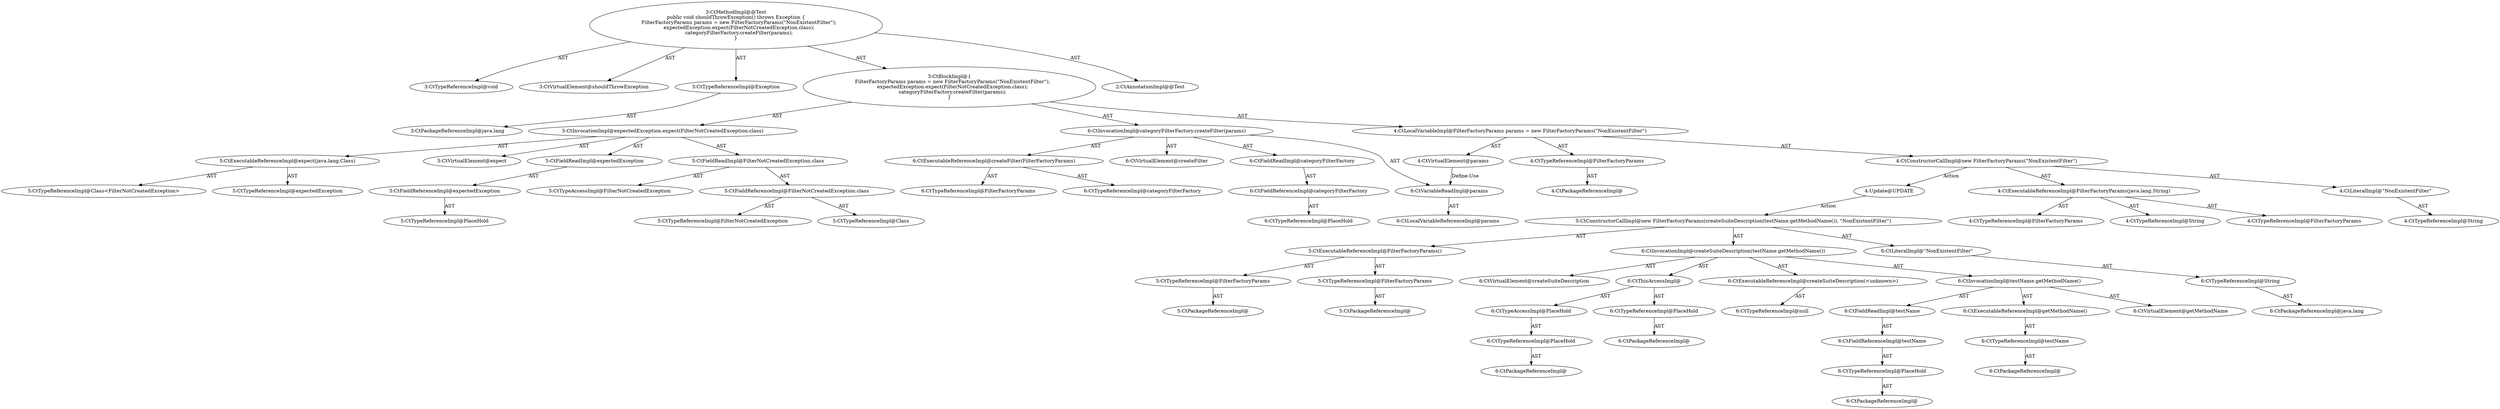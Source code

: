 digraph "shouldThrowException#?" {
0 [label="3:CtTypeReferenceImpl@void" shape=ellipse]
1 [label="3:CtVirtualElement@shouldThrowException" shape=ellipse]
2 [label="3:CtTypeReferenceImpl@Exception" shape=ellipse]
3 [label="3:CtPackageReferenceImpl@java.lang" shape=ellipse]
4 [label="4:CtTypeReferenceImpl@FilterFactoryParams" shape=ellipse]
5 [label="4:CtPackageReferenceImpl@" shape=ellipse]
6 [label="4:CtExecutableReferenceImpl@FilterFactoryParams(java.lang.String)" shape=ellipse]
7 [label="4:CtTypeReferenceImpl@FilterFactoryParams" shape=ellipse]
8 [label="4:CtTypeReferenceImpl@FilterFactoryParams" shape=ellipse]
9 [label="4:CtTypeReferenceImpl@String" shape=ellipse]
10 [label="4:CtLiteralImpl@\"NonExistentFilter\"" shape=ellipse]
11 [label="4:CtTypeReferenceImpl@String" shape=ellipse]
12 [label="4:CtConstructorCallImpl@new FilterFactoryParams(\"NonExistentFilter\")" shape=ellipse]
13 [label="4:CtVirtualElement@params" shape=ellipse]
14 [label="4:CtLocalVariableImpl@FilterFactoryParams params = new FilterFactoryParams(\"NonExistentFilter\")" shape=ellipse]
15 [label="5:CtExecutableReferenceImpl@expect(java.lang.Class)" shape=ellipse]
16 [label="5:CtTypeReferenceImpl@expectedException" shape=ellipse]
17 [label="5:CtTypeReferenceImpl@Class<FilterNotCreatedException>" shape=ellipse]
18 [label="5:CtVirtualElement@expect" shape=ellipse]
19 [label="5:CtFieldReferenceImpl@expectedException" shape=ellipse]
20 [label="5:CtTypeReferenceImpl@PlaceHold" shape=ellipse]
21 [label="5:CtFieldReadImpl@expectedException" shape=ellipse]
22 [label="5:CtFieldReferenceImpl@FilterNotCreatedException.class" shape=ellipse]
23 [label="5:CtTypeReferenceImpl@FilterNotCreatedException" shape=ellipse]
24 [label="5:CtTypeReferenceImpl@Class" shape=ellipse]
25 [label="5:CtFieldReadImpl@FilterNotCreatedException.class" shape=ellipse]
26 [label="5:CtTypeAccessImpl@FilterNotCreatedException" shape=ellipse]
27 [label="5:CtInvocationImpl@expectedException.expect(FilterNotCreatedException.class)" shape=ellipse]
28 [label="6:CtExecutableReferenceImpl@createFilter(FilterFactoryParams)" shape=ellipse]
29 [label="6:CtTypeReferenceImpl@categoryFilterFactory" shape=ellipse]
30 [label="6:CtTypeReferenceImpl@FilterFactoryParams" shape=ellipse]
31 [label="6:CtVirtualElement@createFilter" shape=ellipse]
32 [label="6:CtFieldReferenceImpl@categoryFilterFactory" shape=ellipse]
33 [label="6:CtTypeReferenceImpl@PlaceHold" shape=ellipse]
34 [label="6:CtFieldReadImpl@categoryFilterFactory" shape=ellipse]
35 [label="6:CtVariableReadImpl@params" shape=ellipse]
36 [label="6:CtLocalVariableReferenceImpl@params" shape=ellipse]
37 [label="6:CtInvocationImpl@categoryFilterFactory.createFilter(params)" shape=ellipse]
38 [label="3:CtBlockImpl@\{
    FilterFactoryParams params = new FilterFactoryParams(\"NonExistentFilter\");
    expectedException.expect(FilterNotCreatedException.class);
    categoryFilterFactory.createFilter(params);
\}" shape=ellipse]
39 [label="3:CtMethodImpl@@Test
public void shouldThrowException() throws Exception \{
    FilterFactoryParams params = new FilterFactoryParams(\"NonExistentFilter\");
    expectedException.expect(FilterNotCreatedException.class);
    categoryFilterFactory.createFilter(params);
\}" shape=ellipse]
40 [label="2:CtAnnotationImpl@@Test" shape=ellipse]
41 [label="4:Update@UPDATE" shape=ellipse]
42 [label="5:CtPackageReferenceImpl@" shape=ellipse]
43 [label="5:CtTypeReferenceImpl@FilterFactoryParams" shape=ellipse]
44 [label="5:CtPackageReferenceImpl@" shape=ellipse]
45 [label="5:CtTypeReferenceImpl@FilterFactoryParams" shape=ellipse]
46 [label="5:CtExecutableReferenceImpl@FilterFactoryParams()" shape=ellipse]
47 [label="6:CtPackageReferenceImpl@" shape=ellipse]
48 [label="6:CtTypeReferenceImpl@PlaceHold" shape=ellipse]
49 [label="6:CtPackageReferenceImpl@" shape=ellipse]
50 [label="6:CtTypeReferenceImpl@PlaceHold" shape=ellipse]
51 [label="6:CtTypeAccessImpl@PlaceHold" shape=ellipse]
52 [label="6:CtThisAccessImpl@" shape=ellipse]
53 [label="6:CtTypeReferenceImpl@null" shape=ellipse]
54 [label="6:CtExecutableReferenceImpl@createSuiteDescription(<unknown>)" shape=ellipse]
55 [label="6:CtPackageReferenceImpl@" shape=ellipse]
56 [label="6:CtTypeReferenceImpl@PlaceHold" shape=ellipse]
57 [label="6:CtFieldReferenceImpl@testName" shape=ellipse]
58 [label="6:CtFieldReadImpl@testName" shape=ellipse]
59 [label="6:CtPackageReferenceImpl@" shape=ellipse]
60 [label="6:CtTypeReferenceImpl@testName" shape=ellipse]
61 [label="6:CtExecutableReferenceImpl@getMethodName()" shape=ellipse]
62 [label="6:CtInvocationImpl@testName.getMethodName()" shape=ellipse]
63 [label="6:CtVirtualElement@getMethodName" shape=ellipse]
64 [label="6:CtInvocationImpl@createSuiteDescription(testName.getMethodName())" shape=ellipse]
65 [label="6:CtVirtualElement@createSuiteDescription" shape=ellipse]
66 [label="6:CtPackageReferenceImpl@java.lang" shape=ellipse]
67 [label="6:CtTypeReferenceImpl@String" shape=ellipse]
68 [label="6:CtLiteralImpl@\"NonExistentFilter\"" shape=ellipse]
69 [label="5:CtConstructorCallImpl@new FilterFactoryParams(createSuiteDescription(testName.getMethodName()), \"NonExistentFilter\")" shape=ellipse]
2 -> 3 [label="AST"];
4 -> 5 [label="AST"];
6 -> 7 [label="AST"];
6 -> 8 [label="AST"];
6 -> 9 [label="AST"];
10 -> 11 [label="AST"];
12 -> 6 [label="AST"];
12 -> 10 [label="AST"];
12 -> 41 [label="Action"];
13 -> 35 [label="Define-Use"];
14 -> 13 [label="AST"];
14 -> 4 [label="AST"];
14 -> 12 [label="AST"];
15 -> 16 [label="AST"];
15 -> 17 [label="AST"];
19 -> 20 [label="AST"];
21 -> 19 [label="AST"];
22 -> 23 [label="AST"];
22 -> 24 [label="AST"];
25 -> 26 [label="AST"];
25 -> 22 [label="AST"];
27 -> 18 [label="AST"];
27 -> 21 [label="AST"];
27 -> 15 [label="AST"];
27 -> 25 [label="AST"];
28 -> 29 [label="AST"];
28 -> 30 [label="AST"];
32 -> 33 [label="AST"];
34 -> 32 [label="AST"];
35 -> 36 [label="AST"];
37 -> 31 [label="AST"];
37 -> 34 [label="AST"];
37 -> 28 [label="AST"];
37 -> 35 [label="AST"];
38 -> 14 [label="AST"];
38 -> 27 [label="AST"];
38 -> 37 [label="AST"];
39 -> 1 [label="AST"];
39 -> 40 [label="AST"];
39 -> 0 [label="AST"];
39 -> 2 [label="AST"];
39 -> 38 [label="AST"];
41 -> 69 [label="Action"];
43 -> 42 [label="AST"];
45 -> 44 [label="AST"];
46 -> 43 [label="AST"];
46 -> 45 [label="AST"];
48 -> 47 [label="AST"];
50 -> 49 [label="AST"];
51 -> 50 [label="AST"];
52 -> 48 [label="AST"];
52 -> 51 [label="AST"];
54 -> 53 [label="AST"];
56 -> 55 [label="AST"];
57 -> 56 [label="AST"];
58 -> 57 [label="AST"];
60 -> 59 [label="AST"];
61 -> 60 [label="AST"];
62 -> 63 [label="AST"];
62 -> 58 [label="AST"];
62 -> 61 [label="AST"];
64 -> 65 [label="AST"];
64 -> 52 [label="AST"];
64 -> 54 [label="AST"];
64 -> 62 [label="AST"];
67 -> 66 [label="AST"];
68 -> 67 [label="AST"];
69 -> 46 [label="AST"];
69 -> 64 [label="AST"];
69 -> 68 [label="AST"];
}